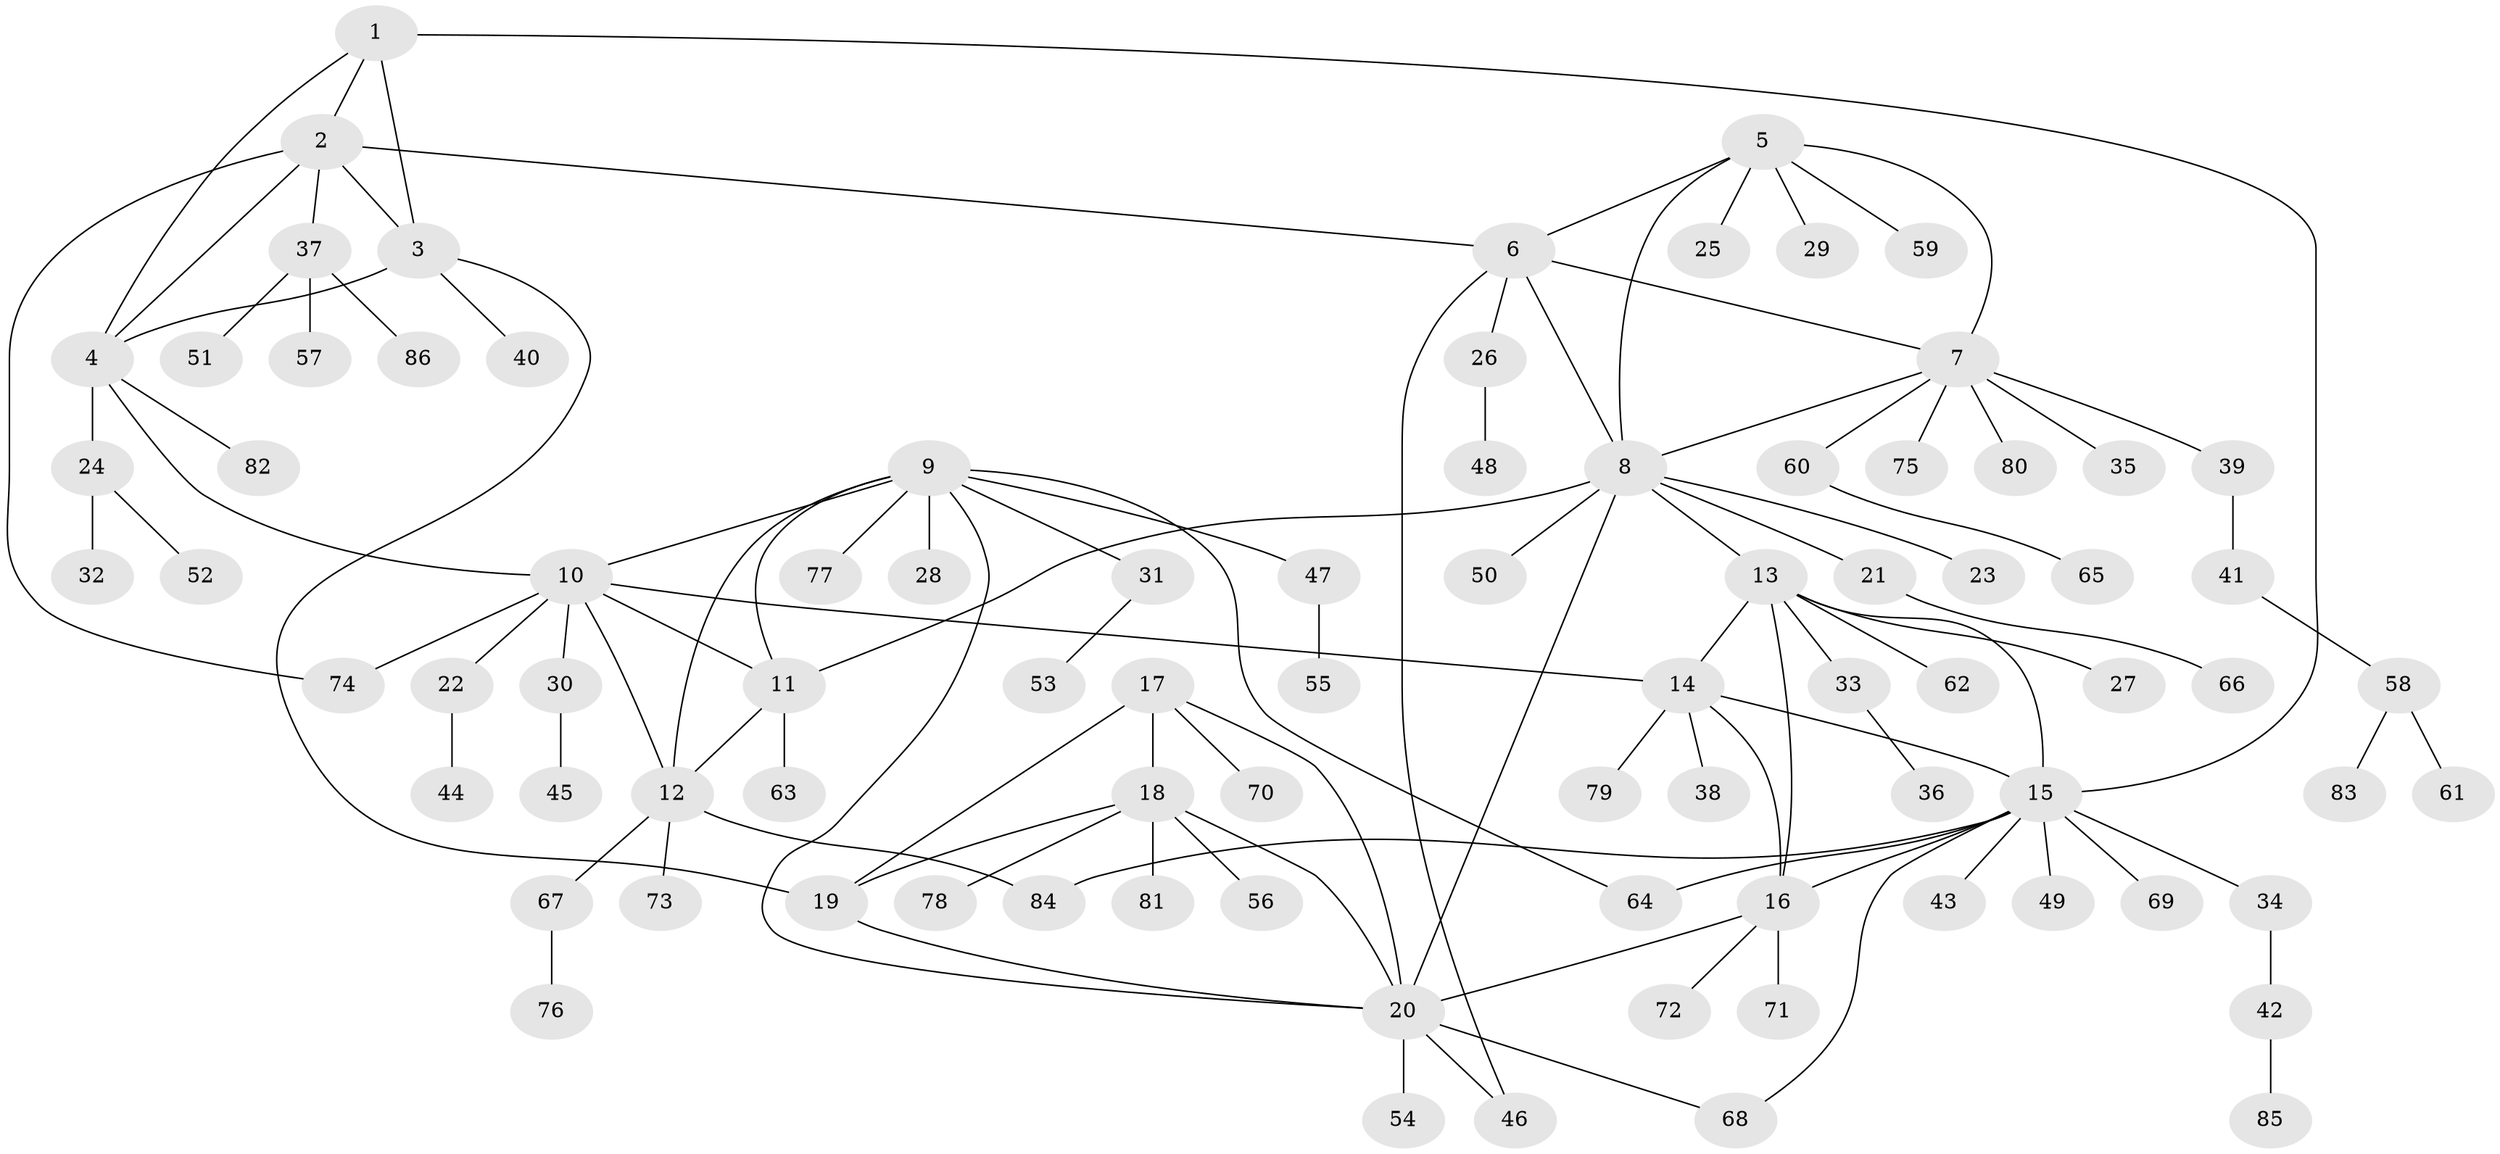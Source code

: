 // Generated by graph-tools (version 1.1) at 2025/11/02/27/25 16:11:35]
// undirected, 86 vertices, 111 edges
graph export_dot {
graph [start="1"]
  node [color=gray90,style=filled];
  1;
  2;
  3;
  4;
  5;
  6;
  7;
  8;
  9;
  10;
  11;
  12;
  13;
  14;
  15;
  16;
  17;
  18;
  19;
  20;
  21;
  22;
  23;
  24;
  25;
  26;
  27;
  28;
  29;
  30;
  31;
  32;
  33;
  34;
  35;
  36;
  37;
  38;
  39;
  40;
  41;
  42;
  43;
  44;
  45;
  46;
  47;
  48;
  49;
  50;
  51;
  52;
  53;
  54;
  55;
  56;
  57;
  58;
  59;
  60;
  61;
  62;
  63;
  64;
  65;
  66;
  67;
  68;
  69;
  70;
  71;
  72;
  73;
  74;
  75;
  76;
  77;
  78;
  79;
  80;
  81;
  82;
  83;
  84;
  85;
  86;
  1 -- 2;
  1 -- 3;
  1 -- 4;
  1 -- 15;
  2 -- 3;
  2 -- 4;
  2 -- 6;
  2 -- 37;
  2 -- 74;
  3 -- 4;
  3 -- 19;
  3 -- 40;
  4 -- 10;
  4 -- 24;
  4 -- 82;
  5 -- 6;
  5 -- 7;
  5 -- 8;
  5 -- 25;
  5 -- 29;
  5 -- 59;
  6 -- 7;
  6 -- 8;
  6 -- 26;
  6 -- 46;
  7 -- 8;
  7 -- 35;
  7 -- 39;
  7 -- 60;
  7 -- 75;
  7 -- 80;
  8 -- 11;
  8 -- 13;
  8 -- 20;
  8 -- 21;
  8 -- 23;
  8 -- 50;
  9 -- 10;
  9 -- 11;
  9 -- 12;
  9 -- 20;
  9 -- 28;
  9 -- 31;
  9 -- 47;
  9 -- 64;
  9 -- 77;
  10 -- 11;
  10 -- 12;
  10 -- 14;
  10 -- 22;
  10 -- 30;
  10 -- 74;
  11 -- 12;
  11 -- 63;
  12 -- 67;
  12 -- 73;
  12 -- 84;
  13 -- 14;
  13 -- 15;
  13 -- 16;
  13 -- 27;
  13 -- 33;
  13 -- 62;
  14 -- 15;
  14 -- 16;
  14 -- 38;
  14 -- 79;
  15 -- 16;
  15 -- 34;
  15 -- 43;
  15 -- 49;
  15 -- 64;
  15 -- 68;
  15 -- 69;
  15 -- 84;
  16 -- 20;
  16 -- 71;
  16 -- 72;
  17 -- 18;
  17 -- 19;
  17 -- 20;
  17 -- 70;
  18 -- 19;
  18 -- 20;
  18 -- 56;
  18 -- 78;
  18 -- 81;
  19 -- 20;
  20 -- 46;
  20 -- 54;
  20 -- 68;
  21 -- 66;
  22 -- 44;
  24 -- 32;
  24 -- 52;
  26 -- 48;
  30 -- 45;
  31 -- 53;
  33 -- 36;
  34 -- 42;
  37 -- 51;
  37 -- 57;
  37 -- 86;
  39 -- 41;
  41 -- 58;
  42 -- 85;
  47 -- 55;
  58 -- 61;
  58 -- 83;
  60 -- 65;
  67 -- 76;
}
